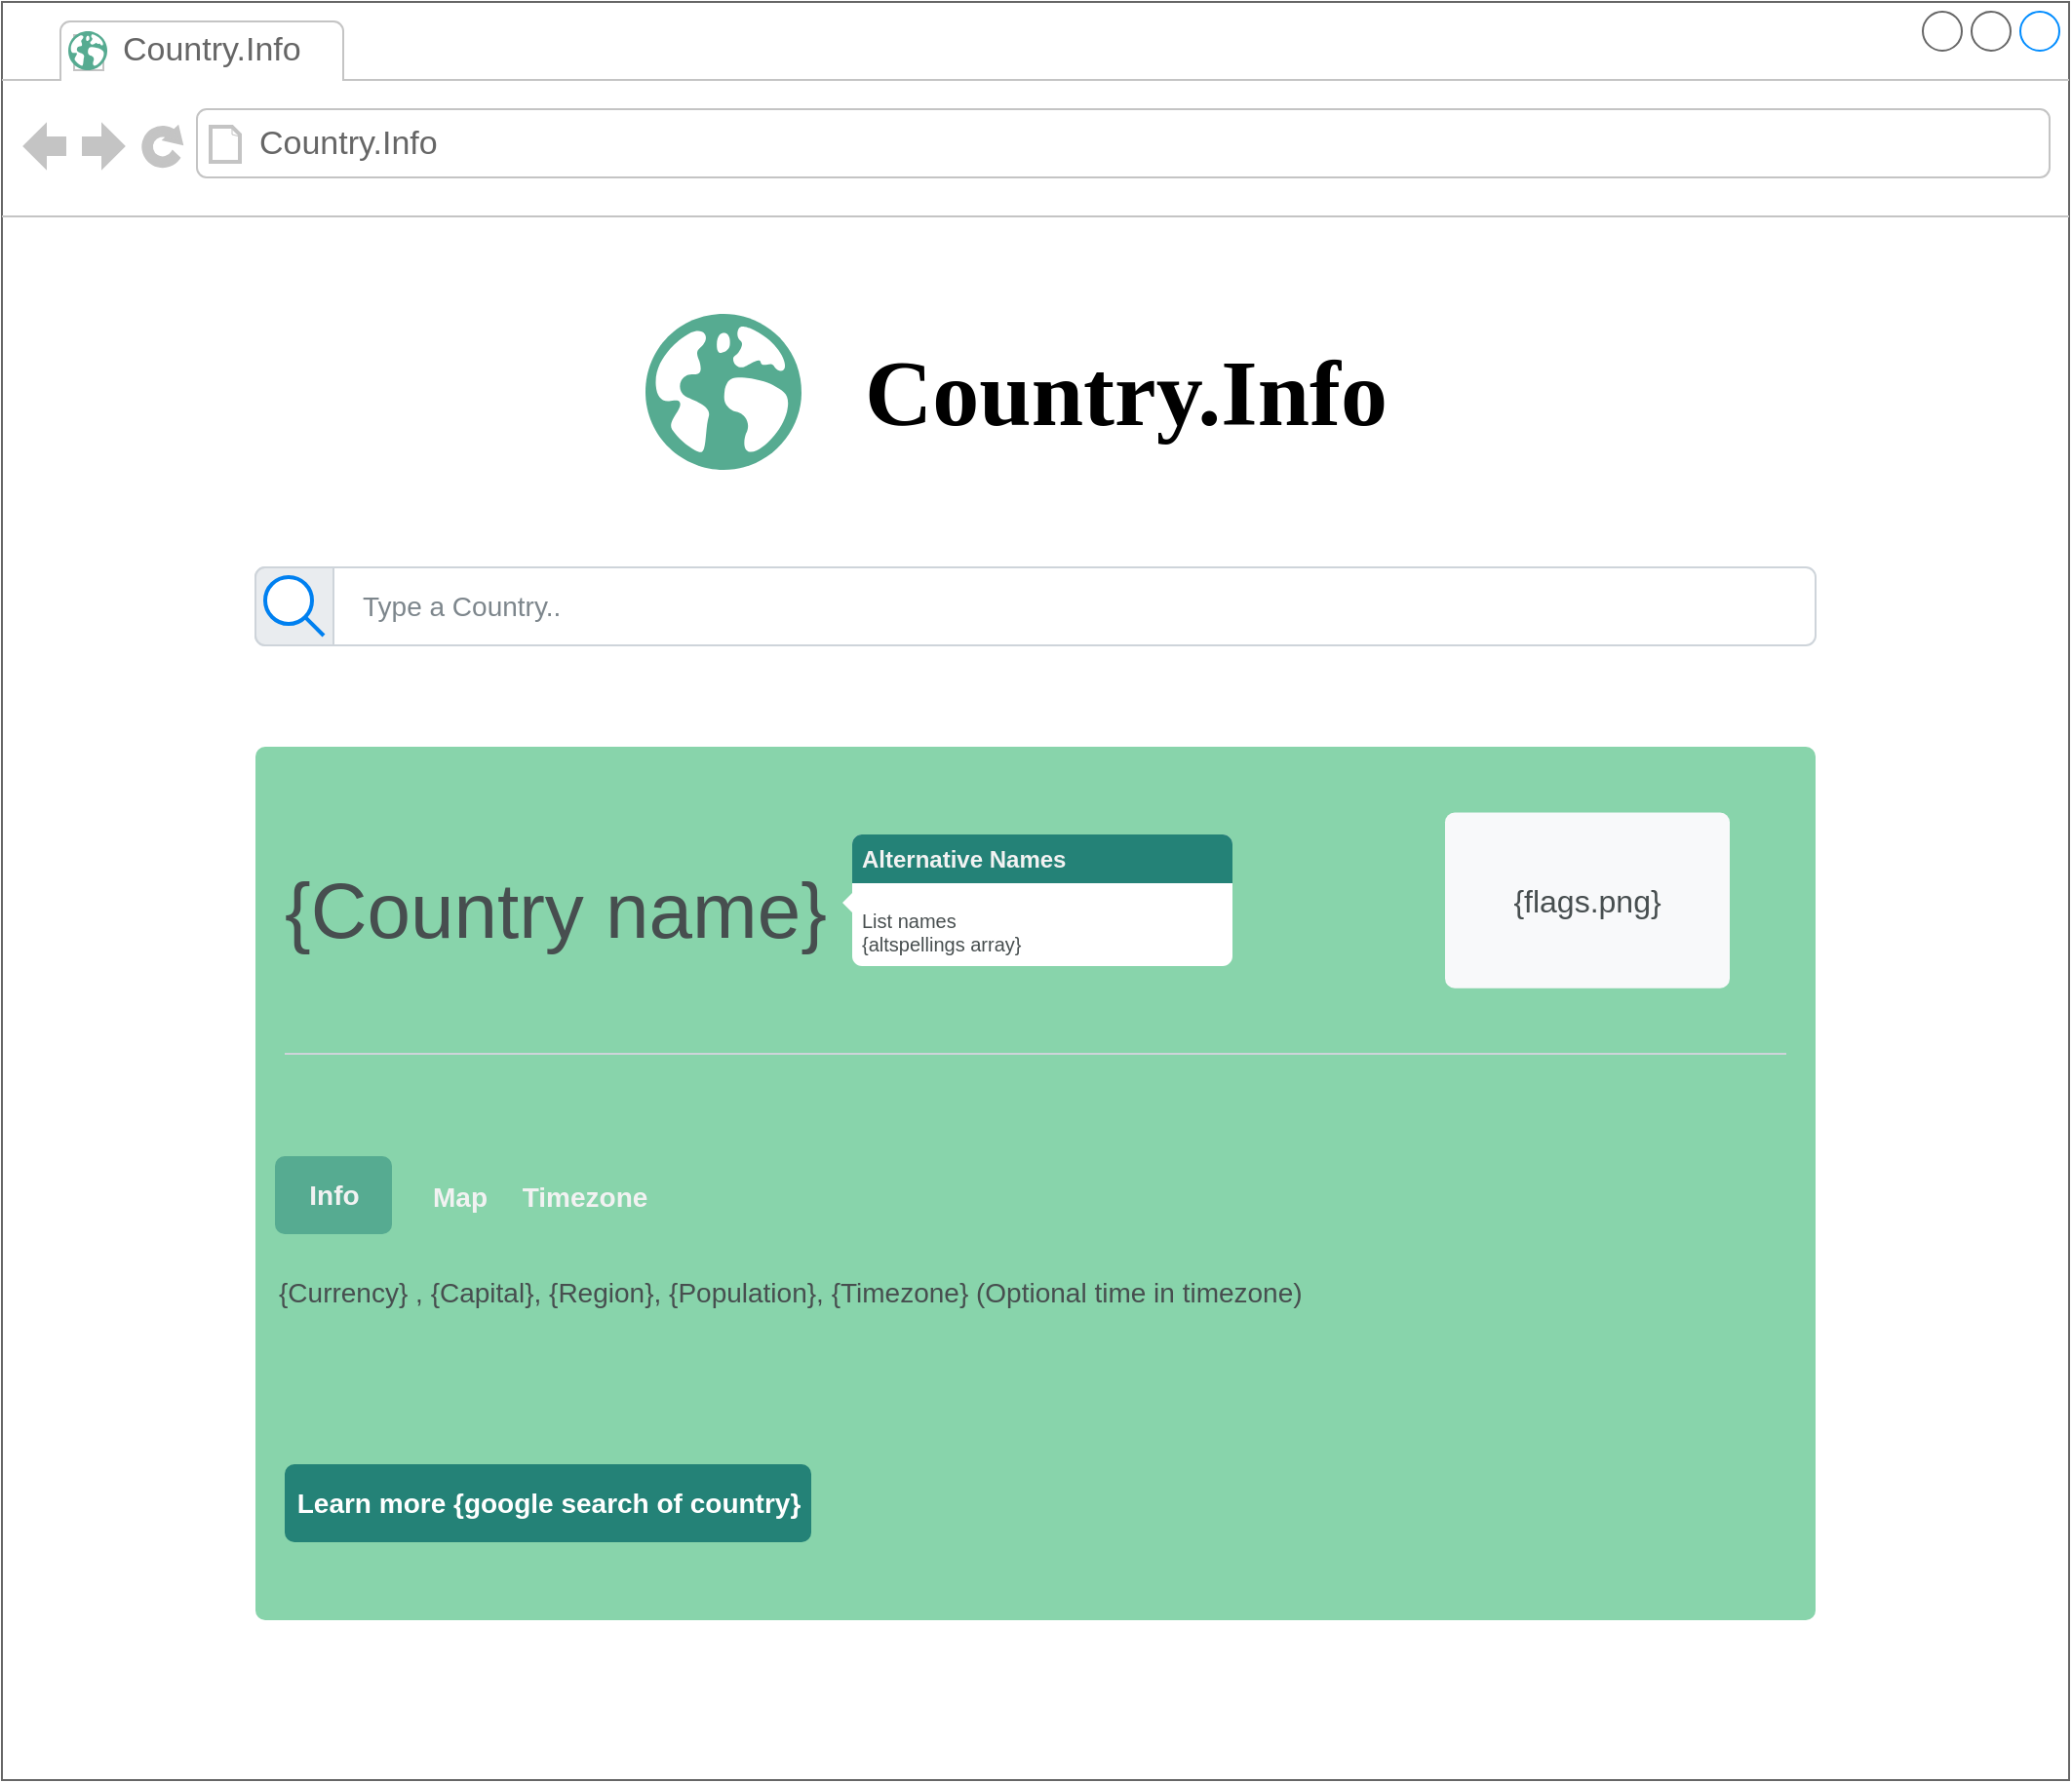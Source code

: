 <mxfile version="21.1.2" type="device">
  <diagram name="Page-1" id="0mMBg5uom21WpQdQVt9-">
    <mxGraphModel dx="3226" dy="1992" grid="1" gridSize="10" guides="1" tooltips="1" connect="1" arrows="1" fold="1" page="1" pageScale="1" pageWidth="827" pageHeight="1169" math="0" shadow="0">
      <root>
        <mxCell id="0" />
        <mxCell id="1" parent="0" />
        <mxCell id="mxhM1-VZTvcmh04vF-AV-21" value="" style="strokeWidth=1;shadow=0;dashed=0;align=center;html=1;shape=mxgraph.mockup.containers.browserWindow;rSize=0;strokeColor=#666666;strokeColor2=#008cff;strokeColor3=#c4c4c4;mainText=,;recursiveResize=0;" vertex="1" parent="1">
          <mxGeometry x="-944" y="-1040" width="1060" height="912" as="geometry" />
        </mxCell>
        <mxCell id="mxhM1-VZTvcmh04vF-AV-22" value="Country.Info" style="strokeWidth=1;shadow=0;dashed=0;align=center;html=1;shape=mxgraph.mockup.containers.anchor;fontSize=17;fontColor=#666666;align=left;whiteSpace=wrap;" vertex="1" parent="mxhM1-VZTvcmh04vF-AV-21">
          <mxGeometry x="60" y="12" width="110" height="26" as="geometry" />
        </mxCell>
        <mxCell id="mxhM1-VZTvcmh04vF-AV-23" value="Country.Info" style="strokeWidth=1;shadow=0;dashed=0;align=center;html=1;shape=mxgraph.mockup.containers.anchor;rSize=0;fontSize=17;fontColor=#666666;align=left;" vertex="1" parent="mxhM1-VZTvcmh04vF-AV-21">
          <mxGeometry x="130" y="60" width="250" height="26" as="geometry" />
        </mxCell>
        <mxCell id="mxhM1-VZTvcmh04vF-AV-29" value="&lt;span style=&quot;font-size: 40px;&quot;&gt;{Country name}&lt;/span&gt;" style="html=1;shadow=0;dashed=0;shape=mxgraph.bootstrap.rrect;rSize=5;strokeColor=none;html=1;whiteSpace=wrap;fillColor=#88D4AB;fontColor=#474E4F;align=left;spacing=15;fontSize=14;verticalAlign=top;spacingTop=40;" vertex="1" parent="mxhM1-VZTvcmh04vF-AV-21">
          <mxGeometry x="130" y="382" width="800" height="448" as="geometry" />
        </mxCell>
        <mxCell id="mxhM1-VZTvcmh04vF-AV-30" value="" style="shape=line;html=1;shadow=0;dashed=0;strokeColor=#CED4DA;gradientColor=inherit;fontColor=inherit;fillColor=#E9ECEF;rSize=5;perimeter=none;whiteSpace=wrap;resizeHeight=1;fontSize=14;align=left;spacing=2;labelPosition=center;verticalLabelPosition=bottom;verticalAlign=top;spacingTop=10;" vertex="1" parent="mxhM1-VZTvcmh04vF-AV-29">
          <mxGeometry width="770" height="14.933" relative="1" as="geometry">
            <mxPoint x="15" y="150" as="offset" />
          </mxGeometry>
        </mxCell>
        <mxCell id="mxhM1-VZTvcmh04vF-AV-31" value="&lt;b&gt;Learn more {google search of country}&lt;/b&gt;" style="html=1;shadow=0;dashed=0;shape=mxgraph.bootstrap.rrect;rSize=5;fillColor=#248277;strokeColor=none;align=center;spacing=15;fontSize=14;fontColor=#ffffff;" vertex="1" parent="mxhM1-VZTvcmh04vF-AV-29">
          <mxGeometry y="1" width="270" height="40" relative="1" as="geometry">
            <mxPoint x="15" y="-80" as="offset" />
          </mxGeometry>
        </mxCell>
        <mxCell id="mxhM1-VZTvcmh04vF-AV-35" value="&lt;font color=&quot;#474e4f&quot;&gt;{flags.png}&lt;/font&gt;" style="html=1;shadow=0;dashed=0;shape=mxgraph.bootstrap.rrect;rSize=5;strokeColor=none;strokeWidth=1;fillColor=#F8F9FA;fontColor=#000000;whiteSpace=wrap;align=center;verticalAlign=middle;spacingLeft=0;fontStyle=0;fontSize=16;spacing=5;" vertex="1" parent="mxhM1-VZTvcmh04vF-AV-29">
          <mxGeometry x="610" y="33.769" width="146" height="90.05" as="geometry" />
        </mxCell>
        <mxCell id="mxhM1-VZTvcmh04vF-AV-4" value="&lt;font color=&quot;#474e4f&quot;&gt;List names&lt;br&gt;{altspellings array}&lt;/font&gt;" style="html=1;shadow=0;dashed=0;shape=mxgraph.bootstrap.popover;fillColor=#ffffff;strokeColor=none;dx=35;dy=5;rSize=5;direction=south;whiteSpace=wrap;verticalAlign=bottom;spacing=5;fontSize=10;spacingLeft=5;align=left;" vertex="1" parent="mxhM1-VZTvcmh04vF-AV-29">
          <mxGeometry x="301" y="45.021" width="200" height="67.538" as="geometry" />
        </mxCell>
        <mxCell id="mxhM1-VZTvcmh04vF-AV-5" value="&lt;font color=&quot;#f2f2f2&quot;&gt;&lt;b&gt;Alternative Names&lt;/b&gt;&lt;/font&gt;" style="html=1;shadow=0;dashed=0;shape=mxgraph.bootstrap.topButton;rSize=5;fillColor=#248277;strokeColor=none;perimeter=none;whiteSpace=wrap;resizeWidth=1;align=left;spacing=5;" vertex="1" parent="mxhM1-VZTvcmh04vF-AV-4">
          <mxGeometry x="1" width="195" height="25" relative="1" as="geometry">
            <mxPoint x="-195" as="offset" />
          </mxGeometry>
        </mxCell>
        <mxCell id="mxhM1-VZTvcmh04vF-AV-17" value="Info" style="html=1;shadow=0;dashed=0;shape=mxgraph.bootstrap.rrect;rSize=5;fillColor=#56AB91;strokeColor=none;fontSize=14;fontColor=#F2F2F2;fontStyle=1" vertex="1" parent="mxhM1-VZTvcmh04vF-AV-29">
          <mxGeometry x="10" y="210" width="60" height="40" as="geometry" />
        </mxCell>
        <mxCell id="mxhM1-VZTvcmh04vF-AV-18" value="Map" style="fillColor=none;strokeColor=none;fontSize=14;fontColor=#F2F2F2;fontStyle=1" vertex="1" parent="mxhM1-VZTvcmh04vF-AV-29">
          <mxGeometry x="70" y="210" width="70" height="40" as="geometry" />
        </mxCell>
        <mxCell id="mxhM1-VZTvcmh04vF-AV-20" value="&lt;font color=&quot;#474e4f&quot;&gt;{Currency} , {Capital}, {Region}, {Population}, {Timezone} (Optional time in timezone)&lt;/font&gt;" style="strokeColor=none;fillColor=none;whiteSpace=wrap;html=1;align=left;verticalAlign=top;fontSize=14;" vertex="1" parent="mxhM1-VZTvcmh04vF-AV-29">
          <mxGeometry x="10" y="265" width="780" height="80" as="geometry" />
        </mxCell>
        <mxCell id="mxhM1-VZTvcmh04vF-AV-37" value="Timezone" style="fillColor=none;strokeColor=none;fontSize=14;fontColor=#F2F2F2;fontStyle=1" vertex="1" parent="mxhM1-VZTvcmh04vF-AV-29">
          <mxGeometry x="134" y="210" width="70" height="40" as="geometry" />
        </mxCell>
        <mxCell id="mxhM1-VZTvcmh04vF-AV-1" value="Type a Country..&amp;nbsp;" style="html=1;shadow=0;dashed=0;shape=mxgraph.bootstrap.rrect;rSize=5;strokeColor=#CED4DA;html=1;whiteSpace=wrap;fillColor=#FFFFFF;fontColor=#7D868C;align=left;spacing=15;spacingLeft=40;fontSize=14;" vertex="1" parent="mxhM1-VZTvcmh04vF-AV-21">
          <mxGeometry x="130" y="290" width="800" height="40" as="geometry" />
        </mxCell>
        <mxCell id="mxhM1-VZTvcmh04vF-AV-2" value="" style="html=1;shadow=0;dashed=0;shape=mxgraph.bootstrap.leftButton;strokeColor=inherit;gradientColor=inherit;fontColor=inherit;fillColor=#E9ECEF;rSize=5;perimeter=none;whiteSpace=wrap;resizeHeight=1;fontSize=14;" vertex="1" parent="mxhM1-VZTvcmh04vF-AV-1">
          <mxGeometry width="40" height="40" as="geometry" />
        </mxCell>
        <mxCell id="mxhM1-VZTvcmh04vF-AV-36" value="" style="html=1;verticalLabelPosition=bottom;align=center;labelBackgroundColor=#ffffff;verticalAlign=top;strokeWidth=2;strokeColor=#0080F0;shadow=0;dashed=0;shape=mxgraph.ios7.icons.looking_glass;" vertex="1" parent="mxhM1-VZTvcmh04vF-AV-1">
          <mxGeometry x="5" y="5" width="30" height="30" as="geometry" />
        </mxCell>
        <mxCell id="mxhM1-VZTvcmh04vF-AV-38" value="" style="shadow=0;dashed=0;html=1;strokeColor=none;fillColor=#56AB91;labelPosition=center;verticalLabelPosition=bottom;verticalAlign=top;align=center;outlineConnect=0;shape=mxgraph.veeam.globe;" vertex="1" parent="mxhM1-VZTvcmh04vF-AV-21">
          <mxGeometry x="34" y="15" width="20" height="20" as="geometry" />
        </mxCell>
        <mxCell id="mxhM1-VZTvcmh04vF-AV-40" value="" style="group" vertex="1" connectable="0" parent="mxhM1-VZTvcmh04vF-AV-21">
          <mxGeometry x="330" y="160" width="401" height="80" as="geometry" />
        </mxCell>
        <mxCell id="mxhM1-VZTvcmh04vF-AV-33" value="&lt;font style=&quot;font-size: 48px;&quot;&gt;Country.Info&lt;/font&gt;" style="text;html=1;align=center;verticalAlign=middle;resizable=0;points=[];autosize=1;strokeColor=none;fillColor=none;fontFamily=Poppins;fontSource=https%3A%2F%2Ffonts.googleapis.com%2Fcss%3Ffamily%3DPoppins;fontStyle=1" vertex="1" parent="mxhM1-VZTvcmh04vF-AV-40">
          <mxGeometry x="91" y="5" width="310" height="70" as="geometry" />
        </mxCell>
        <mxCell id="mxhM1-VZTvcmh04vF-AV-39" value="" style="shadow=0;dashed=0;html=1;strokeColor=none;fillColor=#56AB91;labelPosition=center;verticalLabelPosition=bottom;verticalAlign=top;align=center;outlineConnect=0;shape=mxgraph.veeam.globe;" vertex="1" parent="mxhM1-VZTvcmh04vF-AV-40">
          <mxGeometry width="80" height="80" as="geometry" />
        </mxCell>
      </root>
    </mxGraphModel>
  </diagram>
</mxfile>
